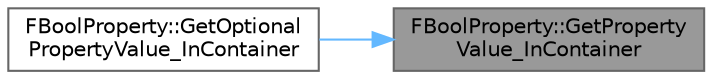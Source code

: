 digraph "FBoolProperty::GetPropertyValue_InContainer"
{
 // INTERACTIVE_SVG=YES
 // LATEX_PDF_SIZE
  bgcolor="transparent";
  edge [fontname=Helvetica,fontsize=10,labelfontname=Helvetica,labelfontsize=10];
  node [fontname=Helvetica,fontsize=10,shape=box,height=0.2,width=0.4];
  rankdir="RL";
  Node1 [id="Node000001",label="FBoolProperty::GetProperty\lValue_InContainer",height=0.2,width=0.4,color="gray40", fillcolor="grey60", style="filled", fontcolor="black",tooltip=" "];
  Node1 -> Node2 [id="edge1_Node000001_Node000002",dir="back",color="steelblue1",style="solid",tooltip=" "];
  Node2 [id="Node000002",label="FBoolProperty::GetOptional\lPropertyValue_InContainer",height=0.2,width=0.4,color="grey40", fillcolor="white", style="filled",URL="$de/d22/classFBoolProperty.html#a9532ec6398259b58505c6827ccddc34b",tooltip=" "];
}
